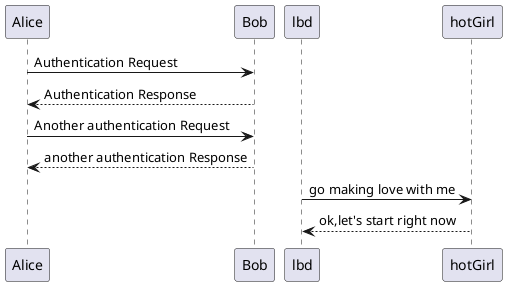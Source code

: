 @startuml
Alice -> Bob: Authentication Request
Bob --> Alice: Authentication Response

Alice -> Bob: Another authentication Request
Alice <-- Bob: another authentication Response

lbd -> hotGirl: go making love with me
hotGirl --> lbd : ok,let's start right now
@enduml